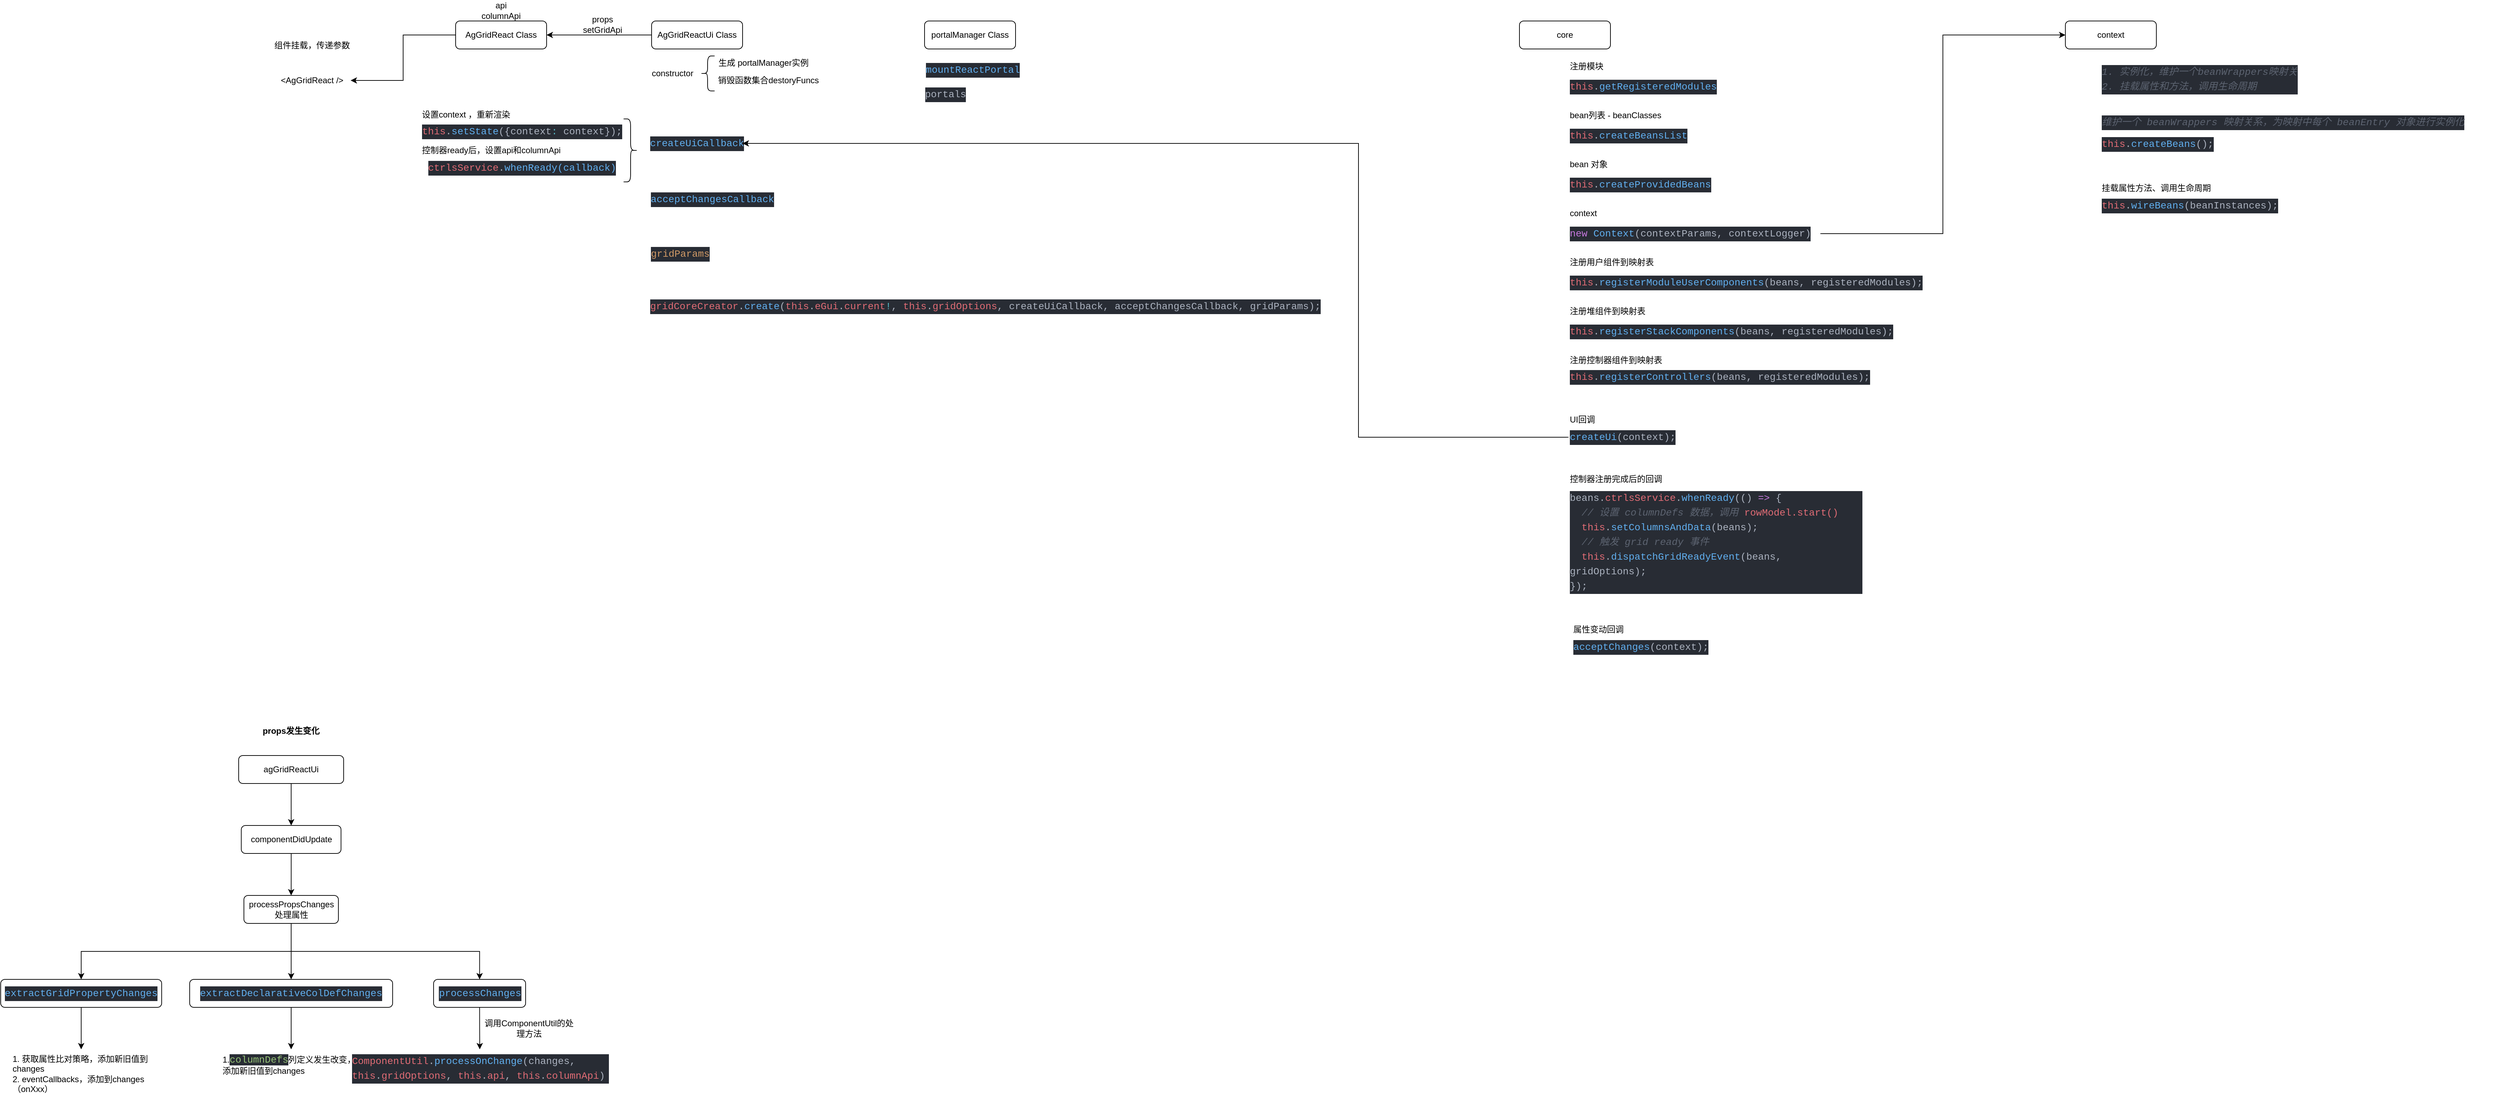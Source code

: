 <mxfile version="20.0.4" type="github">
  <diagram id="kPlVngTC4E1ux1yeD-od" name="第 1 页">
    <mxGraphModel dx="1663" dy="591" grid="1" gridSize="10" guides="1" tooltips="1" connect="1" arrows="1" fold="1" page="1" pageScale="1" pageWidth="827" pageHeight="1169" math="0" shadow="0">
      <root>
        <mxCell id="0" />
        <mxCell id="1" parent="0" />
        <mxCell id="kSlolGZmXo0k-QizPRNo-1" value="&amp;lt;AgGridReact /&amp;gt;" style="text;html=1;strokeColor=none;fillColor=none;align=center;verticalAlign=middle;whiteSpace=wrap;rounded=0;" parent="1" vertex="1">
          <mxGeometry x="70" y="110" width="110" height="30" as="geometry" />
        </mxCell>
        <mxCell id="kSlolGZmXo0k-QizPRNo-2" value="组件挂载，传递参数" style="text;html=1;strokeColor=none;fillColor=none;align=center;verticalAlign=middle;whiteSpace=wrap;rounded=0;" parent="1" vertex="1">
          <mxGeometry x="65" y="60" width="120" height="30" as="geometry" />
        </mxCell>
        <mxCell id="kSlolGZmXo0k-QizPRNo-5" style="edgeStyle=orthogonalEdgeStyle;rounded=0;orthogonalLoop=1;jettySize=auto;html=1;exitX=0;exitY=0.5;exitDx=0;exitDy=0;entryX=1;entryY=0.5;entryDx=0;entryDy=0;" parent="1" source="kSlolGZmXo0k-QizPRNo-3" target="kSlolGZmXo0k-QizPRNo-1" edge="1">
          <mxGeometry relative="1" as="geometry" />
        </mxCell>
        <mxCell id="kSlolGZmXo0k-QizPRNo-3" value="AgGridReact Class" style="rounded=1;whiteSpace=wrap;html=1;" parent="1" vertex="1">
          <mxGeometry x="330" y="40" width="130" height="40" as="geometry" />
        </mxCell>
        <mxCell id="kSlolGZmXo0k-QizPRNo-6" style="edgeStyle=orthogonalEdgeStyle;rounded=0;orthogonalLoop=1;jettySize=auto;html=1;exitX=0;exitY=0.5;exitDx=0;exitDy=0;entryX=1;entryY=0.5;entryDx=0;entryDy=0;" parent="1" source="kSlolGZmXo0k-QizPRNo-4" target="kSlolGZmXo0k-QizPRNo-3" edge="1">
          <mxGeometry relative="1" as="geometry">
            <mxPoint x="470" y="60" as="targetPoint" />
          </mxGeometry>
        </mxCell>
        <mxCell id="kSlolGZmXo0k-QizPRNo-4" value="AgGridReactUi Class" style="rounded=1;whiteSpace=wrap;html=1;" parent="1" vertex="1">
          <mxGeometry x="610" y="40" width="130" height="40" as="geometry" />
        </mxCell>
        <mxCell id="kSlolGZmXo0k-QizPRNo-7" value="props&lt;br&gt;setGridApi" style="text;html=1;strokeColor=none;fillColor=none;align=center;verticalAlign=middle;whiteSpace=wrap;rounded=0;" parent="1" vertex="1">
          <mxGeometry x="510" y="30" width="60" height="30" as="geometry" />
        </mxCell>
        <mxCell id="kSlolGZmXo0k-QizPRNo-10" value="api&lt;br&gt;columnApi" style="text;html=1;strokeColor=none;fillColor=none;align=center;verticalAlign=middle;whiteSpace=wrap;rounded=0;" parent="1" vertex="1">
          <mxGeometry x="365" y="10" width="60" height="30" as="geometry" />
        </mxCell>
        <mxCell id="kSlolGZmXo0k-QizPRNo-11" value="constructor" style="text;html=1;strokeColor=none;fillColor=none;align=center;verticalAlign=middle;whiteSpace=wrap;rounded=0;" parent="1" vertex="1">
          <mxGeometry x="610" y="100" width="60" height="30" as="geometry" />
        </mxCell>
        <mxCell id="kSlolGZmXo0k-QizPRNo-12" value="" style="shape=curlyBracket;whiteSpace=wrap;html=1;rounded=1;size=0.5;" parent="1" vertex="1">
          <mxGeometry x="680" y="90" width="20" height="50" as="geometry" />
        </mxCell>
        <mxCell id="kSlolGZmXo0k-QizPRNo-13" value="生成 portalManager实例" style="text;html=1;strokeColor=none;fillColor=none;align=center;verticalAlign=middle;whiteSpace=wrap;rounded=0;" parent="1" vertex="1">
          <mxGeometry x="700" y="90" width="140" height="20" as="geometry" />
        </mxCell>
        <mxCell id="kSlolGZmXo0k-QizPRNo-14" value="销毁函数集合destoryFuncs" style="text;html=1;strokeColor=none;fillColor=none;align=center;verticalAlign=middle;whiteSpace=wrap;rounded=0;" parent="1" vertex="1">
          <mxGeometry x="697" y="117.5" width="160" height="15" as="geometry" />
        </mxCell>
        <mxCell id="kSlolGZmXo0k-QizPRNo-16" value="portalManager Class" style="rounded=1;whiteSpace=wrap;html=1;" parent="1" vertex="1">
          <mxGeometry x="1000" y="40" width="130" height="40" as="geometry" />
        </mxCell>
        <mxCell id="kSlolGZmXo0k-QizPRNo-17" value="&lt;div style=&quot;color: rgb(171, 178, 191); background-color: rgb(40, 44, 52); font-family: Menlo, Monaco, &amp;quot;Courier New&amp;quot;, monospace; font-size: 14px; line-height: 21px;&quot;&gt;&lt;span style=&quot;color: #61afef;&quot;&gt;mountReactPortal&lt;/span&gt;&lt;/div&gt;" style="text;html=1;strokeColor=none;fillColor=none;align=center;verticalAlign=middle;whiteSpace=wrap;rounded=0;" parent="1" vertex="1">
          <mxGeometry x="1019" y="100" width="100" height="20" as="geometry" />
        </mxCell>
        <mxCell id="kSlolGZmXo0k-QizPRNo-18" value="&lt;div style=&quot;color: rgb(171, 178, 191); background-color: rgb(40, 44, 52); font-family: Menlo, Monaco, &amp;quot;Courier New&amp;quot;, monospace; font-size: 14px; line-height: 21px;&quot;&gt;portals&lt;/div&gt;" style="text;html=1;strokeColor=none;fillColor=none;align=center;verticalAlign=middle;whiteSpace=wrap;rounded=0;" parent="1" vertex="1">
          <mxGeometry x="1000" y="130" width="60" height="30" as="geometry" />
        </mxCell>
        <mxCell id="kSlolGZmXo0k-QizPRNo-19" value="&lt;div style=&quot;color: rgb(171, 178, 191); background-color: rgb(40, 44, 52); font-family: Menlo, Monaco, &amp;quot;Courier New&amp;quot;, monospace; font-size: 14px; line-height: 21px;&quot;&gt;&lt;span style=&quot;color: #e06c75;&quot;&gt;gridCoreCreator&lt;/span&gt;.&lt;span style=&quot;color: #61afef;&quot;&gt;create&lt;/span&gt;(&lt;span style=&quot;color: #e06c75;&quot;&gt;this&lt;/span&gt;.&lt;span style=&quot;color: #e06c75;&quot;&gt;eGui&lt;/span&gt;.&lt;span style=&quot;color: #e06c75;&quot;&gt;current&lt;/span&gt;&lt;span style=&quot;color: #56b6c2;&quot;&gt;!&lt;/span&gt;, &lt;span style=&quot;color: #e06c75;&quot;&gt;this&lt;/span&gt;.&lt;span style=&quot;color: #e06c75;&quot;&gt;gridOptions&lt;/span&gt;, createUiCallback, acceptChangesCallback, gridParams);&lt;/div&gt;" style="text;html=1;strokeColor=none;fillColor=none;align=left;verticalAlign=middle;whiteSpace=wrap;rounded=0;" parent="1" vertex="1">
          <mxGeometry x="606" y="428" width="970" height="40" as="geometry" />
        </mxCell>
        <mxCell id="kSlolGZmXo0k-QizPRNo-20" value="&lt;div style=&quot;color: rgb(171, 178, 191); background-color: rgb(40, 44, 52); font-family: Menlo, Monaco, &amp;quot;Courier New&amp;quot;, monospace; font-size: 14px; line-height: 21px;&quot;&gt;&lt;span style=&quot;color: #61afef;&quot;&gt;createUiCallback&lt;/span&gt;&lt;/div&gt;" style="text;html=1;strokeColor=none;fillColor=none;align=center;verticalAlign=middle;whiteSpace=wrap;rounded=0;" parent="1" vertex="1">
          <mxGeometry x="610" y="200" width="130" height="30" as="geometry" />
        </mxCell>
        <mxCell id="kSlolGZmXo0k-QizPRNo-21" value="&lt;meta charset=&quot;utf-8&quot;&gt;&lt;div style=&quot;color: rgb(171, 178, 191); background-color: rgb(40, 44, 52); font-family: Menlo, Monaco, &amp;quot;Courier New&amp;quot;, monospace; font-weight: normal; font-size: 14px; line-height: 21px;&quot;&gt;&lt;div&gt;&lt;span style=&quot;color: #61afef;&quot;&gt;acceptChangesCallback&lt;/span&gt;&lt;/div&gt;&lt;/div&gt;" style="text;html=1;strokeColor=none;fillColor=none;align=center;verticalAlign=middle;whiteSpace=wrap;rounded=0;" parent="1" vertex="1">
          <mxGeometry x="607" y="280" width="180" height="30" as="geometry" />
        </mxCell>
        <mxCell id="kSlolGZmXo0k-QizPRNo-22" value="&lt;div style=&quot;color: rgb(171, 178, 191); background-color: rgb(40, 44, 52); font-family: Menlo, Monaco, &amp;quot;Courier New&amp;quot;, monospace; font-size: 14px; line-height: 21px;&quot;&gt;&lt;span style=&quot;color: #d19a66;&quot;&gt;gridParams&lt;/span&gt;&lt;/div&gt;" style="text;html=1;strokeColor=none;fillColor=none;align=left;verticalAlign=middle;whiteSpace=wrap;rounded=0;" parent="1" vertex="1">
          <mxGeometry x="607" y="358" width="90" height="30" as="geometry" />
        </mxCell>
        <mxCell id="kSlolGZmXo0k-QizPRNo-23" value="props发生变化" style="text;html=1;strokeColor=none;fillColor=none;align=center;verticalAlign=middle;whiteSpace=wrap;rounded=0;fontStyle=1" parent="1" vertex="1">
          <mxGeometry x="40" y="1040" width="110" height="30" as="geometry" />
        </mxCell>
        <mxCell id="kSlolGZmXo0k-QizPRNo-26" value="" style="edgeStyle=orthogonalEdgeStyle;rounded=0;orthogonalLoop=1;jettySize=auto;html=1;" parent="1" source="kSlolGZmXo0k-QizPRNo-24" target="kSlolGZmXo0k-QizPRNo-25" edge="1">
          <mxGeometry relative="1" as="geometry" />
        </mxCell>
        <mxCell id="kSlolGZmXo0k-QizPRNo-24" value="agGridReactUi" style="rounded=1;whiteSpace=wrap;html=1;" parent="1" vertex="1">
          <mxGeometry x="20" y="1090" width="150" height="40" as="geometry" />
        </mxCell>
        <mxCell id="kSlolGZmXo0k-QizPRNo-30" value="" style="edgeStyle=orthogonalEdgeStyle;rounded=0;orthogonalLoop=1;jettySize=auto;html=1;" parent="1" source="kSlolGZmXo0k-QizPRNo-25" target="kSlolGZmXo0k-QizPRNo-29" edge="1">
          <mxGeometry relative="1" as="geometry" />
        </mxCell>
        <mxCell id="kSlolGZmXo0k-QizPRNo-25" value="componentDidUpdate" style="whiteSpace=wrap;html=1;rounded=1;" parent="1" vertex="1">
          <mxGeometry x="23.75" y="1190" width="142.5" height="40" as="geometry" />
        </mxCell>
        <mxCell id="kSlolGZmXo0k-QizPRNo-36" style="edgeStyle=orthogonalEdgeStyle;rounded=0;orthogonalLoop=1;jettySize=auto;html=1;exitX=0.5;exitY=1;exitDx=0;exitDy=0;entryX=0.5;entryY=0;entryDx=0;entryDy=0;" parent="1" source="kSlolGZmXo0k-QizPRNo-29" target="kSlolGZmXo0k-QizPRNo-32" edge="1">
          <mxGeometry relative="1" as="geometry" />
        </mxCell>
        <mxCell id="kSlolGZmXo0k-QizPRNo-37" style="edgeStyle=orthogonalEdgeStyle;rounded=0;orthogonalLoop=1;jettySize=auto;html=1;exitX=0.5;exitY=1;exitDx=0;exitDy=0;entryX=0.5;entryY=0;entryDx=0;entryDy=0;" parent="1" source="kSlolGZmXo0k-QizPRNo-29" target="kSlolGZmXo0k-QizPRNo-33" edge="1">
          <mxGeometry relative="1" as="geometry" />
        </mxCell>
        <mxCell id="kSlolGZmXo0k-QizPRNo-38" style="edgeStyle=orthogonalEdgeStyle;rounded=0;orthogonalLoop=1;jettySize=auto;html=1;exitX=0.5;exitY=1;exitDx=0;exitDy=0;" parent="1" source="kSlolGZmXo0k-QizPRNo-29" target="kSlolGZmXo0k-QizPRNo-34" edge="1">
          <mxGeometry relative="1" as="geometry" />
        </mxCell>
        <mxCell id="kSlolGZmXo0k-QizPRNo-29" value="processPropsChanges 处理属性" style="whiteSpace=wrap;html=1;rounded=1;" parent="1" vertex="1">
          <mxGeometry x="27.5" y="1290" width="135" height="40" as="geometry" />
        </mxCell>
        <mxCell id="kSlolGZmXo0k-QizPRNo-40" style="edgeStyle=orthogonalEdgeStyle;rounded=0;orthogonalLoop=1;jettySize=auto;html=1;exitX=0.5;exitY=1;exitDx=0;exitDy=0;entryX=0.5;entryY=0;entryDx=0;entryDy=0;" parent="1" source="kSlolGZmXo0k-QizPRNo-32" target="kSlolGZmXo0k-QizPRNo-39" edge="1">
          <mxGeometry relative="1" as="geometry" />
        </mxCell>
        <mxCell id="kSlolGZmXo0k-QizPRNo-32" value="&lt;div style=&quot;color: rgb(171, 178, 191); background-color: rgb(40, 44, 52); font-family: Menlo, Monaco, &amp;quot;Courier New&amp;quot;, monospace; font-size: 14px; line-height: 21px;&quot;&gt;&lt;span style=&quot;color: #61afef;&quot;&gt;extractGridPropertyChanges&lt;/span&gt;&lt;/div&gt;" style="rounded=1;whiteSpace=wrap;html=1;" parent="1" vertex="1">
          <mxGeometry x="-320" y="1410" width="230" height="40" as="geometry" />
        </mxCell>
        <mxCell id="kSlolGZmXo0k-QizPRNo-43" style="edgeStyle=orthogonalEdgeStyle;rounded=0;orthogonalLoop=1;jettySize=auto;html=1;exitX=0.5;exitY=1;exitDx=0;exitDy=0;" parent="1" source="kSlolGZmXo0k-QizPRNo-33" target="kSlolGZmXo0k-QizPRNo-41" edge="1">
          <mxGeometry relative="1" as="geometry" />
        </mxCell>
        <mxCell id="kSlolGZmXo0k-QizPRNo-33" value="&lt;div style=&quot;color: rgb(171, 178, 191); background-color: rgb(40, 44, 52); font-family: Menlo, Monaco, &amp;quot;Courier New&amp;quot;, monospace; font-size: 14px; line-height: 21px;&quot;&gt;&lt;div style=&quot;line-height: 21px;&quot;&gt;&lt;span style=&quot;color: #61afef;&quot;&gt;extractDeclarativeColDefChanges&lt;/span&gt;&lt;/div&gt;&lt;/div&gt;" style="rounded=1;whiteSpace=wrap;html=1;" parent="1" vertex="1">
          <mxGeometry x="-50" y="1410" width="290" height="40" as="geometry" />
        </mxCell>
        <mxCell id="kSlolGZmXo0k-QizPRNo-44" style="edgeStyle=orthogonalEdgeStyle;rounded=0;orthogonalLoop=1;jettySize=auto;html=1;exitX=0.5;exitY=1;exitDx=0;exitDy=0;" parent="1" source="kSlolGZmXo0k-QizPRNo-34" target="kSlolGZmXo0k-QizPRNo-42" edge="1">
          <mxGeometry relative="1" as="geometry" />
        </mxCell>
        <mxCell id="kSlolGZmXo0k-QizPRNo-34" value="&lt;div style=&quot;color: rgb(171, 178, 191); background-color: rgb(40, 44, 52); font-family: Menlo, Monaco, &amp;quot;Courier New&amp;quot;, monospace; font-size: 14px; line-height: 21px;&quot;&gt;&lt;div style=&quot;line-height: 21px;&quot;&gt;&lt;span style=&quot;color: #61afef;&quot;&gt;processChanges&lt;/span&gt;&lt;/div&gt;&lt;/div&gt;" style="rounded=1;whiteSpace=wrap;html=1;" parent="1" vertex="1">
          <mxGeometry x="298.5" y="1410" width="131.5" height="40" as="geometry" />
        </mxCell>
        <mxCell id="kSlolGZmXo0k-QizPRNo-39" value="1. 获取属性比对策略，添加新旧值到changes&lt;br&gt;2. eventCallbacks，添加到changes（onXxx）" style="text;html=1;strokeColor=none;fillColor=none;align=left;verticalAlign=top;whiteSpace=wrap;rounded=0;" parent="1" vertex="1">
          <mxGeometry x="-305" y="1510" width="200" height="70" as="geometry" />
        </mxCell>
        <mxCell id="kSlolGZmXo0k-QizPRNo-41" value="1.&lt;span style=&quot;color: rgb(152, 195, 121); background-color: rgb(40, 44, 52); font-family: Menlo, Monaco, &amp;quot;Courier New&amp;quot;, monospace; font-size: 14px;&quot;&gt;columnDefs&lt;/span&gt;&lt;span style=&quot;background-color: initial;&quot;&gt;列定义发生改变，添加新旧值到changes&lt;/span&gt;" style="text;html=1;strokeColor=none;fillColor=none;align=left;verticalAlign=top;whiteSpace=wrap;rounded=0;" parent="1" vertex="1">
          <mxGeometry x="-5" y="1510" width="200" height="70" as="geometry" />
        </mxCell>
        <mxCell id="kSlolGZmXo0k-QizPRNo-42" value="&lt;meta charset=&quot;utf-8&quot;&gt;&lt;div style=&quot;color: rgb(171, 178, 191); background-color: rgb(40, 44, 52); font-family: Menlo, Monaco, &amp;quot;Courier New&amp;quot;, monospace; font-weight: normal; font-size: 14px; line-height: 21px;&quot;&gt;&lt;div&gt;&lt;span style=&quot;color: #e06c75;&quot;&gt;ComponentUtil&lt;/span&gt;&lt;span style=&quot;color: #abb2bf;&quot;&gt;.&lt;/span&gt;&lt;span style=&quot;color: #61afef;&quot;&gt;processOnChange&lt;/span&gt;&lt;span style=&quot;color: #abb2bf;&quot;&gt;(changes, &lt;/span&gt;&lt;span style=&quot;color: #e06c75;&quot;&gt;this&lt;/span&gt;&lt;span style=&quot;color: #abb2bf;&quot;&gt;.&lt;/span&gt;&lt;span style=&quot;color: #e06c75;&quot;&gt;gridOptions&lt;/span&gt;&lt;span style=&quot;color: #abb2bf;&quot;&gt;, &lt;/span&gt;&lt;span style=&quot;color: #e06c75;&quot;&gt;this&lt;/span&gt;&lt;span style=&quot;color: #abb2bf;&quot;&gt;.&lt;/span&gt;&lt;span style=&quot;color: #e06c75;&quot;&gt;api&lt;/span&gt;&lt;span style=&quot;color: #abb2bf;&quot;&gt;, &lt;/span&gt;&lt;span style=&quot;color: #e06c75;&quot;&gt;this&lt;/span&gt;&lt;span style=&quot;color: #abb2bf;&quot;&gt;.&lt;/span&gt;&lt;span style=&quot;color: #e06c75;&quot;&gt;columnApi&lt;/span&gt;&lt;span style=&quot;color: #abb2bf;&quot;&gt;)&lt;/span&gt;&lt;/div&gt;&lt;/div&gt;" style="text;html=1;strokeColor=none;fillColor=none;align=left;verticalAlign=top;whiteSpace=wrap;rounded=0;" parent="1" vertex="1">
          <mxGeometry x="180" y="1510" width="369" height="70" as="geometry" />
        </mxCell>
        <mxCell id="kSlolGZmXo0k-QizPRNo-45" value="调用ComponentUtil的处理方法" style="text;html=1;strokeColor=none;fillColor=none;align=center;verticalAlign=middle;whiteSpace=wrap;rounded=0;" parent="1" vertex="1">
          <mxGeometry x="370" y="1470" width="130" height="20" as="geometry" />
        </mxCell>
        <mxCell id="0tuw1Yxkpa_ynFboBWTT-1" value="core" style="rounded=1;whiteSpace=wrap;html=1;" vertex="1" parent="1">
          <mxGeometry x="1850" y="40" width="130" height="40" as="geometry" />
        </mxCell>
        <mxCell id="0tuw1Yxkpa_ynFboBWTT-2" value="&lt;div style=&quot;color: rgb(171, 178, 191); background-color: rgb(40, 44, 52); font-family: Menlo, Monaco, &amp;quot;Courier New&amp;quot;, monospace; font-size: 14px; line-height: 21px;&quot;&gt;&lt;span style=&quot;color: #e06c75;&quot;&gt;this&lt;/span&gt;.&lt;span style=&quot;color: #61afef;&quot;&gt;getRegisteredModules&lt;/span&gt;&lt;/div&gt;" style="text;html=1;strokeColor=none;fillColor=none;align=left;verticalAlign=middle;whiteSpace=wrap;rounded=0;" vertex="1" parent="1">
          <mxGeometry x="1920" y="118" width="230" height="32" as="geometry" />
        </mxCell>
        <mxCell id="0tuw1Yxkpa_ynFboBWTT-3" value="注册模块" style="text;html=1;strokeColor=none;fillColor=none;align=left;verticalAlign=middle;whiteSpace=wrap;rounded=0;" vertex="1" parent="1">
          <mxGeometry x="1920" y="90" width="110" height="30" as="geometry" />
        </mxCell>
        <mxCell id="0tuw1Yxkpa_ynFboBWTT-4" value="&lt;div style=&quot;color: rgb(171, 178, 191); background-color: rgb(40, 44, 52); font-family: Menlo, Monaco, &amp;quot;Courier New&amp;quot;, monospace; font-size: 14px; line-height: 21px;&quot;&gt;&lt;div style=&quot;line-height: 21px;&quot;&gt;&lt;span style=&quot;color: #e06c75;&quot;&gt;this&lt;/span&gt;.&lt;span style=&quot;color: #61afef;&quot;&gt;createBeansList&lt;/span&gt;&lt;/div&gt;&lt;/div&gt;" style="text;html=1;strokeColor=none;fillColor=none;align=left;verticalAlign=middle;whiteSpace=wrap;rounded=0;" vertex="1" parent="1">
          <mxGeometry x="1920" y="188" width="230" height="32" as="geometry" />
        </mxCell>
        <mxCell id="0tuw1Yxkpa_ynFboBWTT-5" value="bean列表 - beanClasses" style="text;html=1;strokeColor=none;fillColor=none;align=left;verticalAlign=middle;whiteSpace=wrap;rounded=0;" vertex="1" parent="1">
          <mxGeometry x="1920" y="160" width="170" height="30" as="geometry" />
        </mxCell>
        <mxCell id="0tuw1Yxkpa_ynFboBWTT-6" value="&lt;div style=&quot;color: rgb(171, 178, 191); background-color: rgb(40, 44, 52); font-family: Menlo, Monaco, &amp;quot;Courier New&amp;quot;, monospace; font-size: 14px; line-height: 21px;&quot;&gt;&lt;div style=&quot;line-height: 21px;&quot;&gt;&lt;span style=&quot;color: #e06c75;&quot;&gt;this&lt;/span&gt;.&lt;span style=&quot;color: #61afef;&quot;&gt;createProvidedBeans&lt;/span&gt;&lt;/div&gt;&lt;/div&gt;" style="text;html=1;strokeColor=none;fillColor=none;align=left;verticalAlign=middle;whiteSpace=wrap;rounded=0;" vertex="1" parent="1">
          <mxGeometry x="1920" y="258" width="230" height="32" as="geometry" />
        </mxCell>
        <mxCell id="0tuw1Yxkpa_ynFboBWTT-7" value="bean 对象" style="text;html=1;strokeColor=none;fillColor=none;align=left;verticalAlign=middle;whiteSpace=wrap;rounded=0;" vertex="1" parent="1">
          <mxGeometry x="1920" y="230" width="220" height="30" as="geometry" />
        </mxCell>
        <mxCell id="0tuw1Yxkpa_ynFboBWTT-22" style="edgeStyle=orthogonalEdgeStyle;rounded=0;orthogonalLoop=1;jettySize=auto;html=1;exitX=1;exitY=0.5;exitDx=0;exitDy=0;entryX=0;entryY=0.5;entryDx=0;entryDy=0;" edge="1" parent="1" source="0tuw1Yxkpa_ynFboBWTT-8" target="0tuw1Yxkpa_ynFboBWTT-16">
          <mxGeometry relative="1" as="geometry" />
        </mxCell>
        <mxCell id="0tuw1Yxkpa_ynFboBWTT-8" value="&lt;div style=&quot;color: rgb(171, 178, 191); background-color: rgb(40, 44, 52); font-family: Menlo, Monaco, &amp;quot;Courier New&amp;quot;, monospace; font-size: 14px; line-height: 21px;&quot;&gt;&lt;div style=&quot;line-height: 21px;&quot;&gt;&lt;span style=&quot;color: #c678dd;&quot;&gt;new&lt;/span&gt; &lt;span style=&quot;color: #61afef;&quot;&gt;Context&lt;/span&gt;(contextParams, contextLogger)&lt;/div&gt;&lt;/div&gt;" style="text;html=1;strokeColor=none;fillColor=none;align=left;verticalAlign=middle;whiteSpace=wrap;rounded=0;" vertex="1" parent="1">
          <mxGeometry x="1920" y="328" width="360" height="32" as="geometry" />
        </mxCell>
        <mxCell id="0tuw1Yxkpa_ynFboBWTT-9" value="context" style="text;html=1;strokeColor=none;fillColor=none;align=left;verticalAlign=middle;whiteSpace=wrap;rounded=0;" vertex="1" parent="1">
          <mxGeometry x="1920" y="300" width="220" height="30" as="geometry" />
        </mxCell>
        <mxCell id="0tuw1Yxkpa_ynFboBWTT-10" value="&lt;div style=&quot;color: rgb(171, 178, 191); background-color: rgb(40, 44, 52); font-family: Menlo, Monaco, &amp;quot;Courier New&amp;quot;, monospace; font-size: 14px; line-height: 21px;&quot;&gt;&lt;div style=&quot;line-height: 21px;&quot;&gt;&lt;div style=&quot;line-height: 21px;&quot;&gt;&lt;span style=&quot;color: #e06c75;&quot;&gt;this&lt;/span&gt;.&lt;span style=&quot;color: #61afef;&quot;&gt;registerModuleUserComponents&lt;/span&gt;(beans, registeredModules);&lt;/div&gt;&lt;/div&gt;&lt;/div&gt;" style="text;html=1;strokeColor=none;fillColor=none;align=left;verticalAlign=middle;whiteSpace=wrap;rounded=0;" vertex="1" parent="1">
          <mxGeometry x="1920" y="398" width="520" height="32" as="geometry" />
        </mxCell>
        <mxCell id="0tuw1Yxkpa_ynFboBWTT-11" value="注册用户组件到映射表" style="text;html=1;strokeColor=none;fillColor=none;align=left;verticalAlign=middle;whiteSpace=wrap;rounded=0;" vertex="1" parent="1">
          <mxGeometry x="1920" y="370" width="250" height="30" as="geometry" />
        </mxCell>
        <mxCell id="0tuw1Yxkpa_ynFboBWTT-12" value="&lt;div style=&quot;color: rgb(171, 178, 191); background-color: rgb(40, 44, 52); font-family: Menlo, Monaco, &amp;quot;Courier New&amp;quot;, monospace; font-size: 14px; line-height: 21px;&quot;&gt;&lt;div style=&quot;line-height: 21px;&quot;&gt;&lt;span style=&quot;color: #e06c75;&quot;&gt;this&lt;/span&gt;.&lt;span style=&quot;color: #61afef;&quot;&gt;registerStackComponents&lt;/span&gt;(beans, registeredModules);&lt;/div&gt;&lt;/div&gt;" style="text;html=1;strokeColor=none;fillColor=none;align=left;verticalAlign=middle;whiteSpace=wrap;rounded=0;" vertex="1" parent="1">
          <mxGeometry x="1920" y="468" width="500" height="32" as="geometry" />
        </mxCell>
        <mxCell id="0tuw1Yxkpa_ynFboBWTT-13" value="注册堆组件到映射表" style="text;html=1;strokeColor=none;fillColor=none;align=left;verticalAlign=middle;whiteSpace=wrap;rounded=0;" vertex="1" parent="1">
          <mxGeometry x="1920" y="440" width="270" height="30" as="geometry" />
        </mxCell>
        <mxCell id="0tuw1Yxkpa_ynFboBWTT-14" value="&lt;div style=&quot;color: rgb(171, 178, 191); background-color: rgb(40, 44, 52); font-family: Menlo, Monaco, &amp;quot;Courier New&amp;quot;, monospace; font-size: 14px; line-height: 21px;&quot;&gt;&lt;div style=&quot;line-height: 21px;&quot;&gt;&lt;span style=&quot;color: #e06c75;&quot;&gt;this&lt;/span&gt;.&lt;span style=&quot;color: #61afef;&quot;&gt;registerControllers&lt;/span&gt;(beans, registeredModules);&lt;/div&gt;&lt;/div&gt;" style="text;html=1;strokeColor=none;fillColor=none;align=left;verticalAlign=middle;whiteSpace=wrap;rounded=0;" vertex="1" parent="1">
          <mxGeometry x="1920" y="538" width="470" height="22" as="geometry" />
        </mxCell>
        <mxCell id="0tuw1Yxkpa_ynFboBWTT-15" value="注册控制器组件到映射表" style="text;html=1;strokeColor=none;fillColor=none;align=left;verticalAlign=middle;whiteSpace=wrap;rounded=0;" vertex="1" parent="1">
          <mxGeometry x="1920" y="510" width="270" height="30" as="geometry" />
        </mxCell>
        <mxCell id="0tuw1Yxkpa_ynFboBWTT-16" value="context" style="rounded=1;whiteSpace=wrap;html=1;" vertex="1" parent="1">
          <mxGeometry x="2630" y="40" width="130" height="40" as="geometry" />
        </mxCell>
        <mxCell id="0tuw1Yxkpa_ynFboBWTT-17" value="&lt;div style=&quot;color: rgb(171, 178, 191); background-color: rgb(40, 44, 52); font-family: Menlo, Monaco, &amp;quot;Courier New&amp;quot;, monospace; font-size: 14px; line-height: 21px;&quot;&gt;&lt;div&gt;&lt;span style=&quot;color: #5c6370;font-style: italic;&quot;&gt;1. 实例化，维护一个beanWrappers映射关&lt;/span&gt;&lt;/div&gt;&lt;div style=&quot;&quot;&gt;&lt;span style=&quot;color: rgb(92, 99, 112); font-style: italic;&quot;&gt;2. 挂载属性和方法，调用生命周期&lt;/span&gt;&lt;/div&gt;&lt;/div&gt;" style="text;html=1;strokeColor=none;fillColor=none;align=left;verticalAlign=middle;whiteSpace=wrap;rounded=0;" vertex="1" parent="1">
          <mxGeometry x="2680" y="95" width="290" height="55" as="geometry" />
        </mxCell>
        <mxCell id="0tuw1Yxkpa_ynFboBWTT-18" value="&lt;div style=&quot;color: rgb(171, 178, 191); background-color: rgb(40, 44, 52); font-family: Menlo, Monaco, &amp;quot;Courier New&amp;quot;, monospace; font-size: 14px; line-height: 21px;&quot;&gt;&lt;span style=&quot;color: rgb(92, 99, 112); font-style: italic;&quot;&gt;维护一个 beanWrappers 映射关系，为映射中每个 beanEntry 对象进行实例化&lt;/span&gt;&lt;br&gt;&lt;/div&gt;" style="text;html=1;strokeColor=none;fillColor=none;align=left;verticalAlign=middle;whiteSpace=wrap;rounded=0;" vertex="1" parent="1">
          <mxGeometry x="2680" y="170" width="570" height="30" as="geometry" />
        </mxCell>
        <mxCell id="0tuw1Yxkpa_ynFboBWTT-19" value="&lt;div style=&quot;color: rgb(171, 178, 191); background-color: rgb(40, 44, 52); font-family: Menlo, Monaco, &amp;quot;Courier New&amp;quot;, monospace; font-size: 14px; line-height: 21px;&quot;&gt;&lt;span style=&quot;color: #e06c75;&quot;&gt;this&lt;/span&gt;.&lt;span style=&quot;color: #61afef;&quot;&gt;createBeans&lt;/span&gt;();&lt;/div&gt;" style="text;html=1;strokeColor=none;fillColor=none;align=left;verticalAlign=middle;whiteSpace=wrap;rounded=0;" vertex="1" parent="1">
          <mxGeometry x="2680" y="200" width="170" height="32" as="geometry" />
        </mxCell>
        <mxCell id="0tuw1Yxkpa_ynFboBWTT-20" value="挂载属性方法、调用生命周期" style="text;html=1;strokeColor=none;fillColor=none;align=left;verticalAlign=middle;whiteSpace=wrap;rounded=0;" vertex="1" parent="1">
          <mxGeometry x="2680" y="258" width="180" height="42" as="geometry" />
        </mxCell>
        <mxCell id="0tuw1Yxkpa_ynFboBWTT-21" value="&lt;div style=&quot;color: rgb(171, 178, 191); background-color: rgb(40, 44, 52); font-family: Menlo, Monaco, &amp;quot;Courier New&amp;quot;, monospace; font-size: 14px; line-height: 21px;&quot;&gt;&lt;div style=&quot;line-height: 21px;&quot;&gt;&lt;span style=&quot;color: #e06c75;&quot;&gt;this&lt;/span&gt;.&lt;span style=&quot;color: #61afef;&quot;&gt;wireBeans&lt;/span&gt;(beanInstances);&lt;/div&gt;&lt;/div&gt;" style="text;html=1;strokeColor=none;fillColor=none;align=left;verticalAlign=middle;whiteSpace=wrap;rounded=0;" vertex="1" parent="1">
          <mxGeometry x="2680" y="288" width="270" height="32" as="geometry" />
        </mxCell>
        <mxCell id="0tuw1Yxkpa_ynFboBWTT-23" value="UI回调" style="text;html=1;strokeColor=none;fillColor=none;align=left;verticalAlign=middle;whiteSpace=wrap;rounded=0;" vertex="1" parent="1">
          <mxGeometry x="1920" y="600" width="60" height="20" as="geometry" />
        </mxCell>
        <mxCell id="0tuw1Yxkpa_ynFboBWTT-28" style="edgeStyle=orthogonalEdgeStyle;rounded=0;orthogonalLoop=1;jettySize=auto;html=1;exitX=0;exitY=0.5;exitDx=0;exitDy=0;entryX=1;entryY=0.5;entryDx=0;entryDy=0;" edge="1" parent="1" source="0tuw1Yxkpa_ynFboBWTT-24" target="kSlolGZmXo0k-QizPRNo-20">
          <mxGeometry relative="1" as="geometry">
            <mxPoint x="1350" y="320" as="targetPoint" />
            <Array as="points">
              <mxPoint x="1620" y="635" />
              <mxPoint x="1620" y="215" />
            </Array>
          </mxGeometry>
        </mxCell>
        <mxCell id="0tuw1Yxkpa_ynFboBWTT-24" value="&lt;div style=&quot;color: rgb(171, 178, 191); background-color: rgb(40, 44, 52); font-family: Menlo, Monaco, &amp;quot;Courier New&amp;quot;, monospace; font-size: 14px; line-height: 21px;&quot;&gt;&lt;span style=&quot;color: #61afef;&quot;&gt;createUi&lt;/span&gt;(context);&lt;/div&gt;" style="text;html=1;strokeColor=none;fillColor=none;align=left;verticalAlign=middle;whiteSpace=wrap;rounded=0;" vertex="1" parent="1">
          <mxGeometry x="1920" y="620" width="160" height="30" as="geometry" />
        </mxCell>
        <mxCell id="0tuw1Yxkpa_ynFboBWTT-25" value="控制器注册完成后的回调" style="text;html=1;strokeColor=none;fillColor=none;align=left;verticalAlign=middle;whiteSpace=wrap;rounded=0;" vertex="1" parent="1">
          <mxGeometry x="1920" y="680" width="180" height="30" as="geometry" />
        </mxCell>
        <mxCell id="0tuw1Yxkpa_ynFboBWTT-26" value="&lt;div style=&quot;color: rgb(171, 178, 191); background-color: rgb(40, 44, 52); font-family: Menlo, Monaco, &amp;quot;Courier New&amp;quot;, monospace; font-size: 14px; line-height: 21px;&quot;&gt;&lt;div&gt;beans.&lt;span style=&quot;color: #e06c75;&quot;&gt;ctrlsService&lt;/span&gt;.&lt;span style=&quot;color: #61afef;&quot;&gt;whenReady&lt;/span&gt;(() &lt;span style=&quot;color: #c678dd;&quot;&gt;=&amp;gt;&lt;/span&gt; {&lt;/div&gt;&lt;div&gt;            &lt;span style=&quot;color: #5c6370;font-style: italic;&quot;&gt;&amp;nbsp; // 设置 columnDefs 数据，调用&amp;nbsp;&lt;/span&gt;&lt;span style=&quot;color: rgb(224, 108, 117);&quot;&gt;rowModel.start()&lt;/span&gt;&lt;/div&gt;&lt;div&gt;            &lt;span style=&quot;color: #e06c75;&quot;&gt;&amp;nbsp; this&lt;/span&gt;.&lt;span style=&quot;color: #61afef;&quot;&gt;setColumnsAndData&lt;/span&gt;(beans);&lt;/div&gt;&lt;div&gt;            &lt;span style=&quot;color: #5c6370;font-style: italic;&quot;&gt;&amp;nbsp; // 触发 grid ready 事件&lt;/span&gt;&lt;/div&gt;&lt;div style=&quot;&quot;&gt;            &lt;span style=&quot;color: #e06c75;&quot;&gt;&amp;nbsp; this&lt;/span&gt;.&lt;span style=&quot;color: #61afef;&quot;&gt;dispatchGridReadyEvent&lt;/span&gt;(beans, gridOptions);&lt;/div&gt;&lt;div&gt;        });&lt;/div&gt;&lt;/div&gt;" style="text;html=1;strokeColor=none;fillColor=none;align=left;verticalAlign=middle;whiteSpace=wrap;rounded=0;" vertex="1" parent="1">
          <mxGeometry x="1920" y="710" width="420" height="150" as="geometry" />
        </mxCell>
        <mxCell id="0tuw1Yxkpa_ynFboBWTT-29" value="" style="shape=curlyBracket;whiteSpace=wrap;html=1;rounded=1;flipH=1;size=0.5;" vertex="1" parent="1">
          <mxGeometry x="570" y="180" width="20" height="90" as="geometry" />
        </mxCell>
        <mxCell id="0tuw1Yxkpa_ynFboBWTT-30" value="&lt;div style=&quot;color: rgb(171, 178, 191); background-color: rgb(40, 44, 52); font-family: Menlo, Monaco, &amp;quot;Courier New&amp;quot;, monospace; font-size: 14px; line-height: 21px;&quot;&gt;&lt;span style=&quot;color: #e06c75;&quot;&gt;this&lt;/span&gt;.&lt;span style=&quot;color: #61afef;&quot;&gt;setState&lt;/span&gt;({context&lt;span style=&quot;color: #56b6c2;&quot;&gt;:&lt;/span&gt; context});&lt;/div&gt;" style="text;html=1;strokeColor=none;fillColor=none;align=center;verticalAlign=middle;whiteSpace=wrap;rounded=0;" vertex="1" parent="1">
          <mxGeometry x="280" y="188" width="290" height="20" as="geometry" />
        </mxCell>
        <mxCell id="0tuw1Yxkpa_ynFboBWTT-31" value="设置context ，重新渲染" style="text;html=1;strokeColor=none;fillColor=none;align=left;verticalAlign=middle;whiteSpace=wrap;rounded=0;" vertex="1" parent="1">
          <mxGeometry x="280" y="158" width="140" height="32" as="geometry" />
        </mxCell>
        <mxCell id="0tuw1Yxkpa_ynFboBWTT-32" value="&lt;div style=&quot;color: rgb(171, 178, 191); background-color: rgb(40, 44, 52); font-family: Menlo, Monaco, &amp;quot;Courier New&amp;quot;, monospace; font-size: 14px; line-height: 21px;&quot;&gt;&lt;div style=&quot;line-height: 21px;&quot;&gt;&lt;span style=&quot;color: #e06c75;&quot;&gt;ctrlsService&lt;/span&gt;.&lt;span style=&quot;color: #61afef;&quot;&gt;whenReady(callback)&lt;/span&gt;&lt;/div&gt;&lt;/div&gt;" style="text;html=1;strokeColor=none;fillColor=none;align=center;verticalAlign=middle;whiteSpace=wrap;rounded=0;" vertex="1" parent="1">
          <mxGeometry x="280" y="240" width="290" height="20" as="geometry" />
        </mxCell>
        <mxCell id="0tuw1Yxkpa_ynFboBWTT-33" value="控制器ready后，设置api和columnApi" style="text;html=1;strokeColor=none;fillColor=none;align=left;verticalAlign=middle;whiteSpace=wrap;rounded=0;" vertex="1" parent="1">
          <mxGeometry x="280" y="210" width="260" height="30" as="geometry" />
        </mxCell>
        <mxCell id="0tuw1Yxkpa_ynFboBWTT-34" value="属性变动回调" style="text;html=1;strokeColor=none;fillColor=none;align=left;verticalAlign=middle;whiteSpace=wrap;rounded=0;" vertex="1" parent="1">
          <mxGeometry x="1925" y="900" width="115" height="20" as="geometry" />
        </mxCell>
        <mxCell id="0tuw1Yxkpa_ynFboBWTT-35" value="&lt;div style=&quot;color: rgb(171, 178, 191); background-color: rgb(40, 44, 52); font-family: Menlo, Monaco, &amp;quot;Courier New&amp;quot;, monospace; font-size: 14px; line-height: 21px;&quot;&gt;&lt;span style=&quot;color: rgb(97, 175, 239);&quot;&gt;acceptChanges&lt;/span&gt;(context);&lt;/div&gt;" style="text;html=1;strokeColor=none;fillColor=none;align=left;verticalAlign=middle;whiteSpace=wrap;rounded=0;" vertex="1" parent="1">
          <mxGeometry x="1925" y="920" width="160" height="30" as="geometry" />
        </mxCell>
      </root>
    </mxGraphModel>
  </diagram>
</mxfile>
